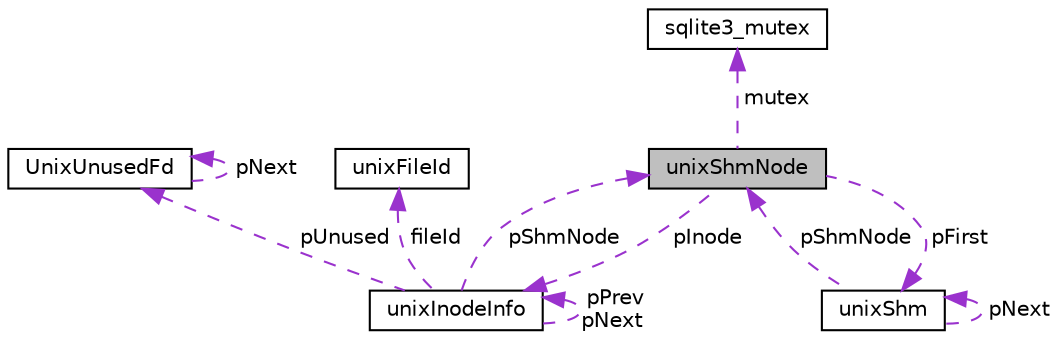digraph "unixShmNode"
{
  edge [fontname="Helvetica",fontsize="10",labelfontname="Helvetica",labelfontsize="10"];
  node [fontname="Helvetica",fontsize="10",shape=record];
  Node1 [label="unixShmNode",height=0.2,width=0.4,color="black", fillcolor="grey75", style="filled", fontcolor="black"];
  Node2 -> Node1 [dir="back",color="darkorchid3",fontsize="10",style="dashed",label=" mutex" ,fontname="Helvetica"];
  Node2 [label="sqlite3_mutex",height=0.2,width=0.4,color="black", fillcolor="white", style="filled",URL="$structsqlite3__mutex.html"];
  Node3 -> Node1 [dir="back",color="darkorchid3",fontsize="10",style="dashed",label=" pFirst" ,fontname="Helvetica"];
  Node3 [label="unixShm",height=0.2,width=0.4,color="black", fillcolor="white", style="filled",URL="$structunixShm.html"];
  Node3 -> Node3 [dir="back",color="darkorchid3",fontsize="10",style="dashed",label=" pNext" ,fontname="Helvetica"];
  Node1 -> Node3 [dir="back",color="darkorchid3",fontsize="10",style="dashed",label=" pShmNode" ,fontname="Helvetica"];
  Node4 -> Node1 [dir="back",color="darkorchid3",fontsize="10",style="dashed",label=" pInode" ,fontname="Helvetica"];
  Node4 [label="unixInodeInfo",height=0.2,width=0.4,color="black", fillcolor="white", style="filled",URL="$structunixInodeInfo.html"];
  Node5 -> Node4 [dir="back",color="darkorchid3",fontsize="10",style="dashed",label=" pUnused" ,fontname="Helvetica"];
  Node5 [label="UnixUnusedFd",height=0.2,width=0.4,color="black", fillcolor="white", style="filled",URL="$structUnixUnusedFd.html"];
  Node5 -> Node5 [dir="back",color="darkorchid3",fontsize="10",style="dashed",label=" pNext" ,fontname="Helvetica"];
  Node4 -> Node4 [dir="back",color="darkorchid3",fontsize="10",style="dashed",label=" pPrev\npNext" ,fontname="Helvetica"];
  Node6 -> Node4 [dir="back",color="darkorchid3",fontsize="10",style="dashed",label=" fileId" ,fontname="Helvetica"];
  Node6 [label="unixFileId",height=0.2,width=0.4,color="black", fillcolor="white", style="filled",URL="$structunixFileId.html"];
  Node1 -> Node4 [dir="back",color="darkorchid3",fontsize="10",style="dashed",label=" pShmNode" ,fontname="Helvetica"];
}
